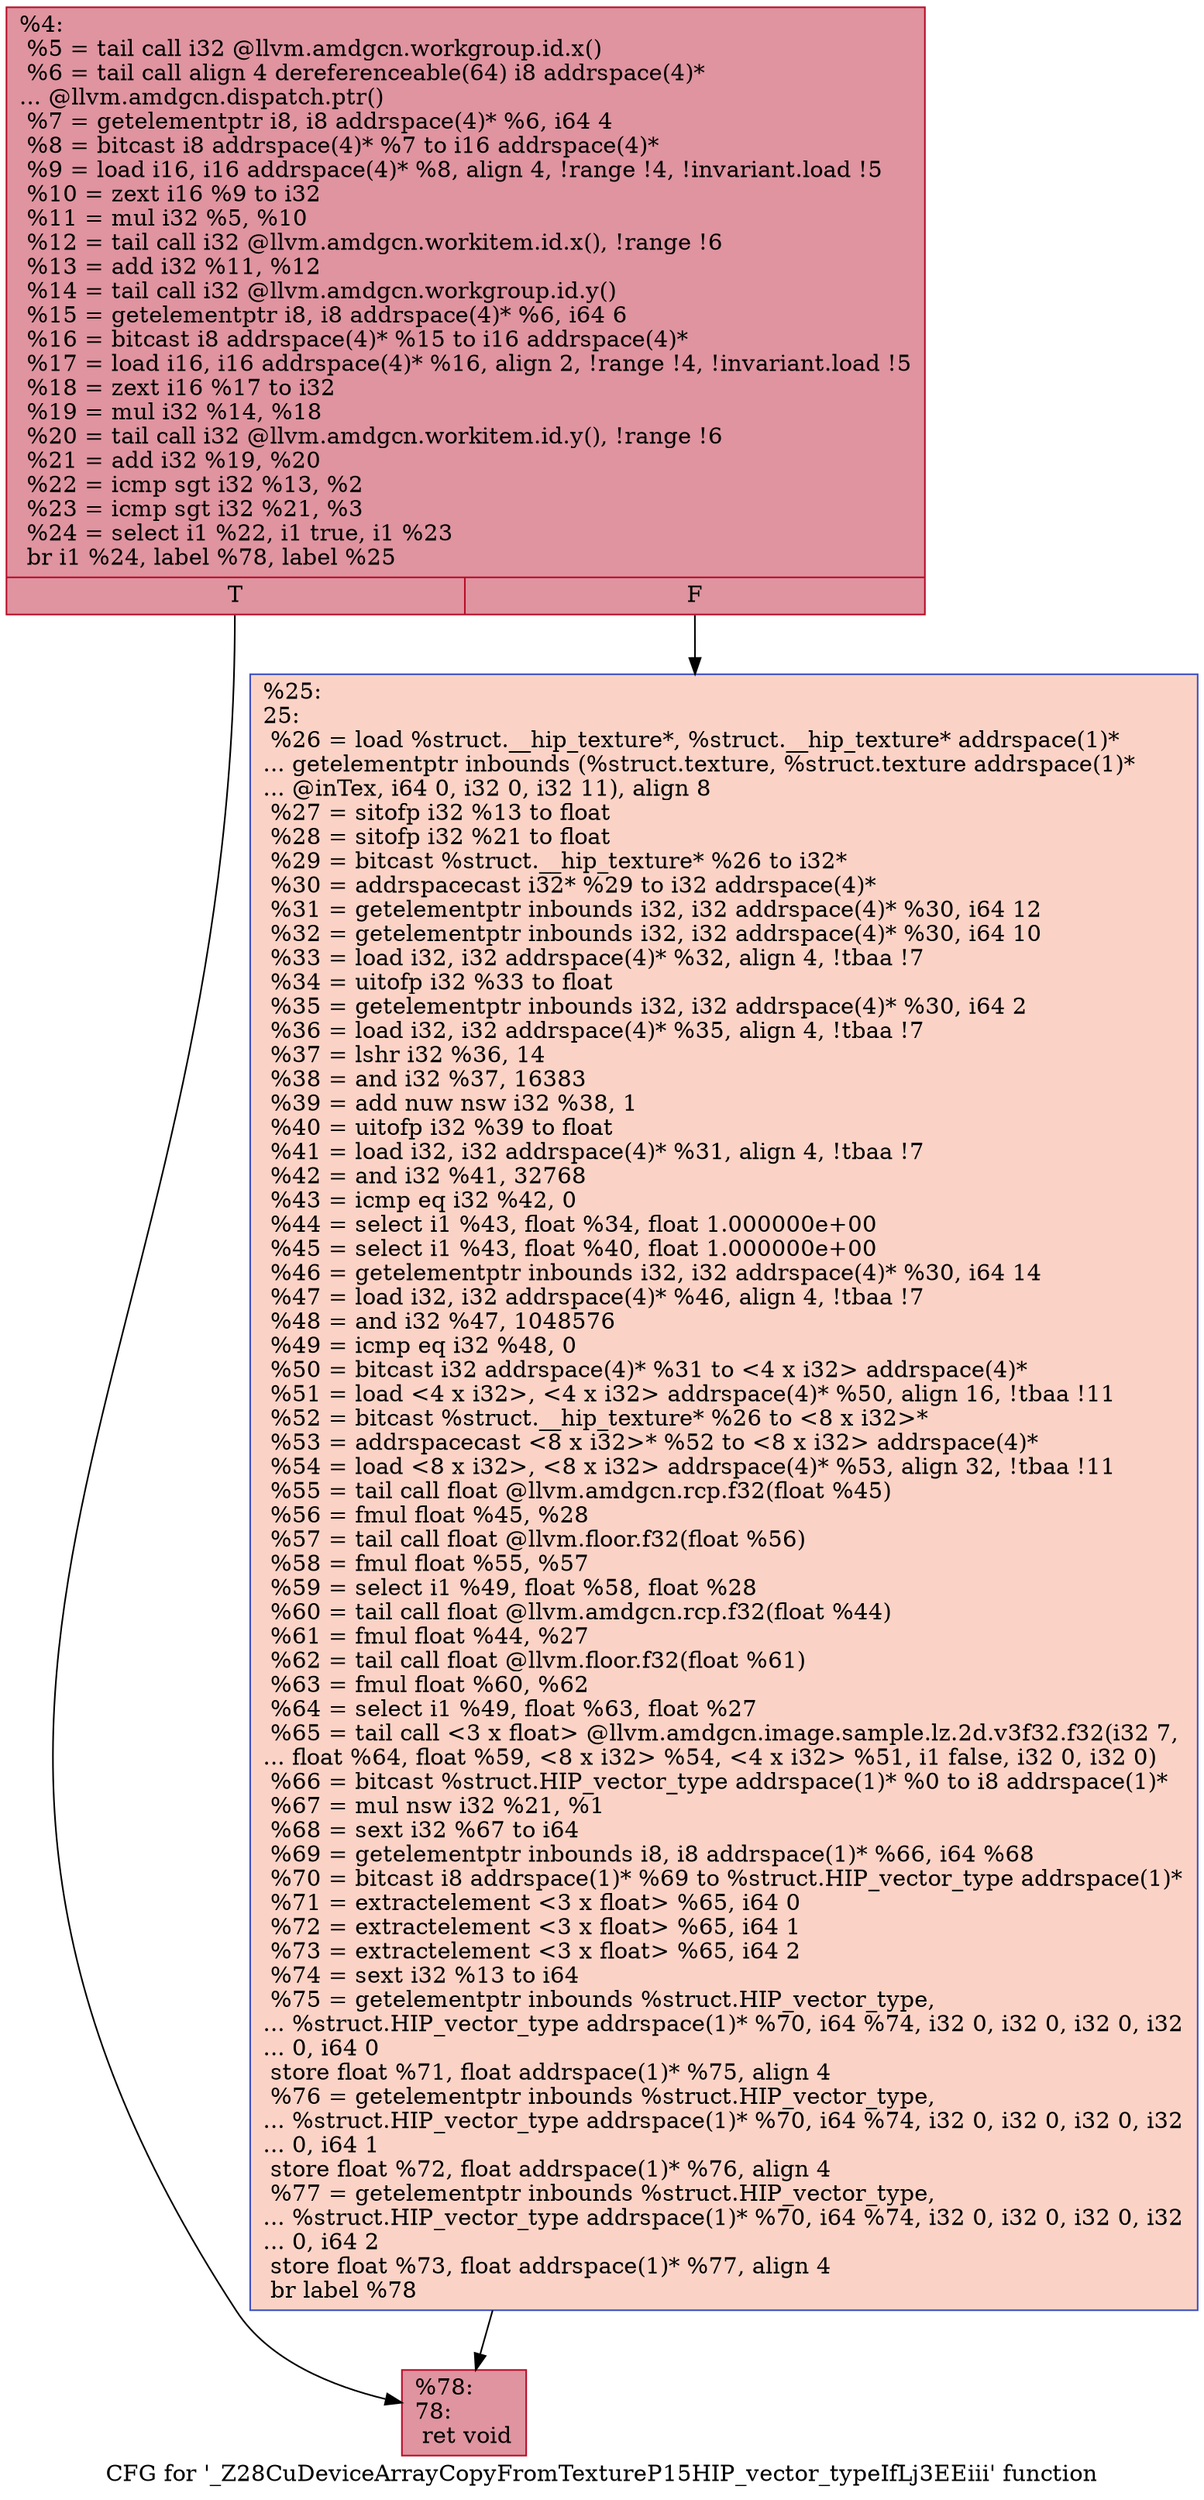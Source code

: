 digraph "CFG for '_Z28CuDeviceArrayCopyFromTextureP15HIP_vector_typeIfLj3EEiii' function" {
	label="CFG for '_Z28CuDeviceArrayCopyFromTextureP15HIP_vector_typeIfLj3EEiii' function";

	Node0x632c990 [shape=record,color="#b70d28ff", style=filled, fillcolor="#b70d2870",label="{%4:\l  %5 = tail call i32 @llvm.amdgcn.workgroup.id.x()\l  %6 = tail call align 4 dereferenceable(64) i8 addrspace(4)*\l... @llvm.amdgcn.dispatch.ptr()\l  %7 = getelementptr i8, i8 addrspace(4)* %6, i64 4\l  %8 = bitcast i8 addrspace(4)* %7 to i16 addrspace(4)*\l  %9 = load i16, i16 addrspace(4)* %8, align 4, !range !4, !invariant.load !5\l  %10 = zext i16 %9 to i32\l  %11 = mul i32 %5, %10\l  %12 = tail call i32 @llvm.amdgcn.workitem.id.x(), !range !6\l  %13 = add i32 %11, %12\l  %14 = tail call i32 @llvm.amdgcn.workgroup.id.y()\l  %15 = getelementptr i8, i8 addrspace(4)* %6, i64 6\l  %16 = bitcast i8 addrspace(4)* %15 to i16 addrspace(4)*\l  %17 = load i16, i16 addrspace(4)* %16, align 2, !range !4, !invariant.load !5\l  %18 = zext i16 %17 to i32\l  %19 = mul i32 %14, %18\l  %20 = tail call i32 @llvm.amdgcn.workitem.id.y(), !range !6\l  %21 = add i32 %19, %20\l  %22 = icmp sgt i32 %13, %2\l  %23 = icmp sgt i32 %21, %3\l  %24 = select i1 %22, i1 true, i1 %23\l  br i1 %24, label %78, label %25\l|{<s0>T|<s1>F}}"];
	Node0x632c990:s0 -> Node0x632fe30;
	Node0x632c990:s1 -> Node0x632fec0;
	Node0x632fec0 [shape=record,color="#3d50c3ff", style=filled, fillcolor="#f59c7d70",label="{%25:\l25:                                               \l  %26 = load %struct.__hip_texture*, %struct.__hip_texture* addrspace(1)*\l... getelementptr inbounds (%struct.texture, %struct.texture addrspace(1)*\l... @inTex, i64 0, i32 0, i32 11), align 8\l  %27 = sitofp i32 %13 to float\l  %28 = sitofp i32 %21 to float\l  %29 = bitcast %struct.__hip_texture* %26 to i32*\l  %30 = addrspacecast i32* %29 to i32 addrspace(4)*\l  %31 = getelementptr inbounds i32, i32 addrspace(4)* %30, i64 12\l  %32 = getelementptr inbounds i32, i32 addrspace(4)* %30, i64 10\l  %33 = load i32, i32 addrspace(4)* %32, align 4, !tbaa !7\l  %34 = uitofp i32 %33 to float\l  %35 = getelementptr inbounds i32, i32 addrspace(4)* %30, i64 2\l  %36 = load i32, i32 addrspace(4)* %35, align 4, !tbaa !7\l  %37 = lshr i32 %36, 14\l  %38 = and i32 %37, 16383\l  %39 = add nuw nsw i32 %38, 1\l  %40 = uitofp i32 %39 to float\l  %41 = load i32, i32 addrspace(4)* %31, align 4, !tbaa !7\l  %42 = and i32 %41, 32768\l  %43 = icmp eq i32 %42, 0\l  %44 = select i1 %43, float %34, float 1.000000e+00\l  %45 = select i1 %43, float %40, float 1.000000e+00\l  %46 = getelementptr inbounds i32, i32 addrspace(4)* %30, i64 14\l  %47 = load i32, i32 addrspace(4)* %46, align 4, !tbaa !7\l  %48 = and i32 %47, 1048576\l  %49 = icmp eq i32 %48, 0\l  %50 = bitcast i32 addrspace(4)* %31 to \<4 x i32\> addrspace(4)*\l  %51 = load \<4 x i32\>, \<4 x i32\> addrspace(4)* %50, align 16, !tbaa !11\l  %52 = bitcast %struct.__hip_texture* %26 to \<8 x i32\>*\l  %53 = addrspacecast \<8 x i32\>* %52 to \<8 x i32\> addrspace(4)*\l  %54 = load \<8 x i32\>, \<8 x i32\> addrspace(4)* %53, align 32, !tbaa !11\l  %55 = tail call float @llvm.amdgcn.rcp.f32(float %45)\l  %56 = fmul float %45, %28\l  %57 = tail call float @llvm.floor.f32(float %56)\l  %58 = fmul float %55, %57\l  %59 = select i1 %49, float %58, float %28\l  %60 = tail call float @llvm.amdgcn.rcp.f32(float %44)\l  %61 = fmul float %44, %27\l  %62 = tail call float @llvm.floor.f32(float %61)\l  %63 = fmul float %60, %62\l  %64 = select i1 %49, float %63, float %27\l  %65 = tail call \<3 x float\> @llvm.amdgcn.image.sample.lz.2d.v3f32.f32(i32 7,\l... float %64, float %59, \<8 x i32\> %54, \<4 x i32\> %51, i1 false, i32 0, i32 0)\l  %66 = bitcast %struct.HIP_vector_type addrspace(1)* %0 to i8 addrspace(1)*\l  %67 = mul nsw i32 %21, %1\l  %68 = sext i32 %67 to i64\l  %69 = getelementptr inbounds i8, i8 addrspace(1)* %66, i64 %68\l  %70 = bitcast i8 addrspace(1)* %69 to %struct.HIP_vector_type addrspace(1)*\l  %71 = extractelement \<3 x float\> %65, i64 0\l  %72 = extractelement \<3 x float\> %65, i64 1\l  %73 = extractelement \<3 x float\> %65, i64 2\l  %74 = sext i32 %13 to i64\l  %75 = getelementptr inbounds %struct.HIP_vector_type,\l... %struct.HIP_vector_type addrspace(1)* %70, i64 %74, i32 0, i32 0, i32 0, i32\l... 0, i64 0\l  store float %71, float addrspace(1)* %75, align 4\l  %76 = getelementptr inbounds %struct.HIP_vector_type,\l... %struct.HIP_vector_type addrspace(1)* %70, i64 %74, i32 0, i32 0, i32 0, i32\l... 0, i64 1\l  store float %72, float addrspace(1)* %76, align 4\l  %77 = getelementptr inbounds %struct.HIP_vector_type,\l... %struct.HIP_vector_type addrspace(1)* %70, i64 %74, i32 0, i32 0, i32 0, i32\l... 0, i64 2\l  store float %73, float addrspace(1)* %77, align 4\l  br label %78\l}"];
	Node0x632fec0 -> Node0x632fe30;
	Node0x632fe30 [shape=record,color="#b70d28ff", style=filled, fillcolor="#b70d2870",label="{%78:\l78:                                               \l  ret void\l}"];
}
